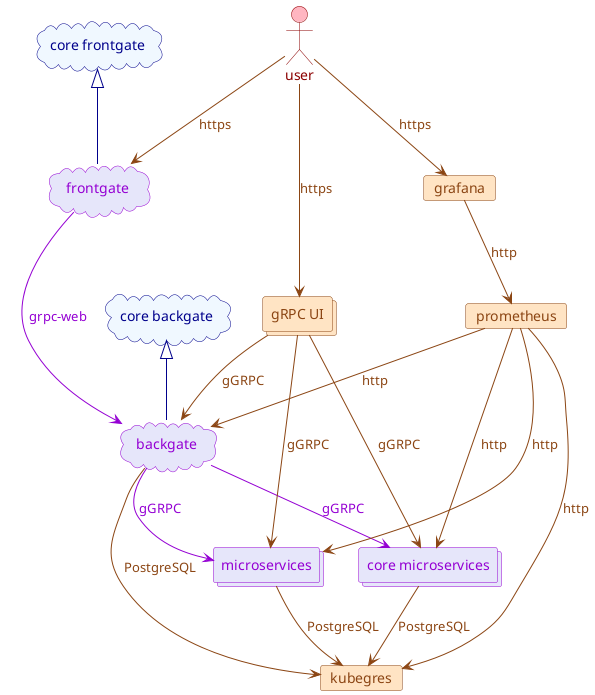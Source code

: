 @startuml
actor user as user #lightpink;line:darkred;text:darkred

' GATE
cloud       "frontgate"     as frontgate    #lavender;line:darkviolet;text:darkviolet
cloud       "backgate"      as backgate     #lavender;line:darkviolet;text:darkviolet
collections "microservices" as microservice #lavender;line:darkviolet;text:darkviolet

' CORE
cloud       "core frontgate"     as core_frontgate    #aliceblue;line:darkblue;text:darkblue
cloud       "core backgate"      as core_backgate     #aliceblue;line:darkblue;text:darkblue
collections "core microservices" as core_microservice #lavender;line:darkviolet;text:darkviolet

' 3RD PARTY
card        "kubegres"   as kubegres   #bisque;line:saddlebrown;text:saddlebrown
card        "prometheus" as prometheus #bisque;line:saddlebrown;text:saddlebrown
card        "grafana"    as grafana    #bisque;line:saddlebrown;text:saddlebrown
collections "gRPC UI"    as grpcui     #bisque;line:saddlebrown;text:saddlebrown

' gate connections
user      --> frontgate         #saddlebrown;text:saddlebrown : https
frontgate --> backgate          #darkviolet;text:darkviolet   : "grpc-web"
backgate  --> core_microservice #darkviolet;text:darkviolet   : gGRPC
backgate  --> microservice      #darkviolet;text:darkviolet   : gGRPC

' gate inheritance
core_frontgate ^-- frontgate #darkblue
core_backgate  ^-- backgate  #darkblue

' kubegres connection
backgate          --> kubegres #saddlebrown;text:saddlebrown : PostgreSQL
microservice      --> kubegres #saddlebrown;text:saddlebrown : PostgreSQL
core_microservice --> kubegres #saddlebrown;text:saddlebrown : PostgreSQL

' grpcui connection
user   --> grpcui            #saddlebrown;text:saddlebrown : https
grpcui --> backgate          #saddlebrown;text:saddlebrown : gGRPC
grpcui --> microservice      #saddlebrown;text:saddlebrown : gGRPC
grpcui --> core_microservice #saddlebrown;text:saddlebrown : gGRPC

' prometheus connection
user       --> grafana           #saddlebrown;text:saddlebrown : https
grafana    --> prometheus        #saddlebrown;text:saddlebrown : http
prometheus --> backgate          #saddlebrown;text:saddlebrown : http
prometheus --> microservice      #saddlebrown;text:saddlebrown : http
prometheus --> core_microservice #saddlebrown;text:saddlebrown : http
prometheus --> kubegres          #saddlebrown;text:saddlebrown : http
@enduml
